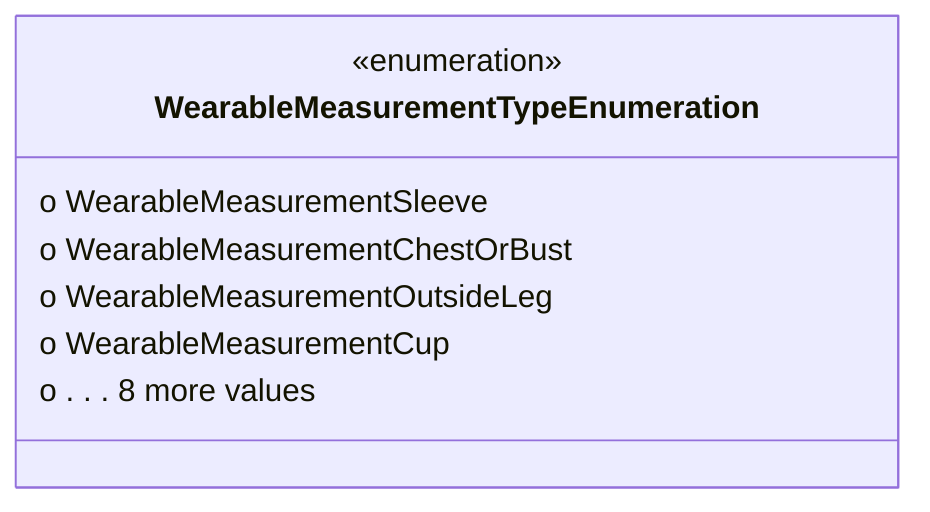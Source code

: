 classDiagram
  class WearableMeasurementTypeEnumeration {
<<enumeration>>
  o WearableMeasurementSleeve
  o WearableMeasurementChestOrBust
  o WearableMeasurementOutsideLeg
  o WearableMeasurementCup
  o . . . 8 more values
 }